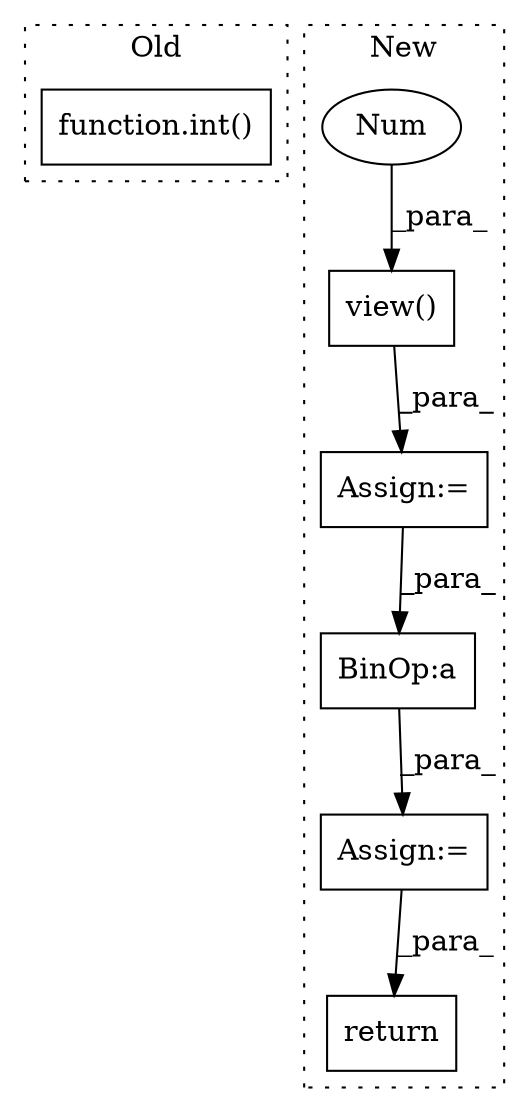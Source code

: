 digraph G {
subgraph cluster0 {
1 [label="function.int()" a="75" s="4293,4350" l="4,1" shape="box"];
label = "Old";
style="dotted";
}
subgraph cluster1 {
2 [label="view()" a="75" s="5708,5719" l="9,1" shape="box"];
3 [label="Num" a="76" s="5717" l="2" shape="ellipse"];
4 [label="BinOp:a" a="82" s="5887" l="3" shape="box"];
5 [label="Assign:=" a="68" s="5804" l="3" shape="box"];
6 [label="Assign:=" a="68" s="5856" l="3" shape="box"];
7 [label="return" a="93" s="5915" l="7" shape="box"];
label = "New";
style="dotted";
}
2 -> 5 [label="_para_"];
3 -> 2 [label="_para_"];
4 -> 6 [label="_para_"];
5 -> 4 [label="_para_"];
6 -> 7 [label="_para_"];
}